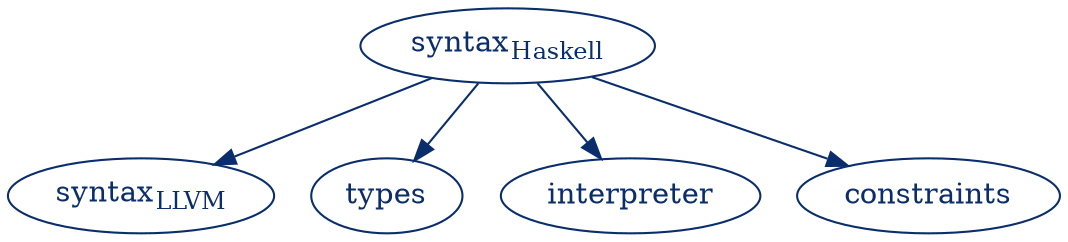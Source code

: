 digraph G {
  bgcolor="transparent";

  syn -> codegen [color="#0a2e6b"];
  syn -> types [color="#0a2e6b"];
  syn -> interp [color="#0a2e6b"];
  syn -> constraints [color="#0a2e6b"];

  syn [label=<syntax<SUB>Haskell</SUB>> color="#0a2e6b" fontcolor="#0a2e6b"];
  codegen [label=<syntax<SUB>LLVM</SUB>> color="#0a2e6b" fontcolor="#0a2e6b"];
  types [label=<types> color="#0a2e6b" fontcolor="#0a2e6b"];
  interp [label=<interpreter> color="#0a2e6b" fontcolor="#0a2e6b"];
  constraints [label=<constraints> color="#0a2e6b" fontcolor="#0a2e6b"];
}
